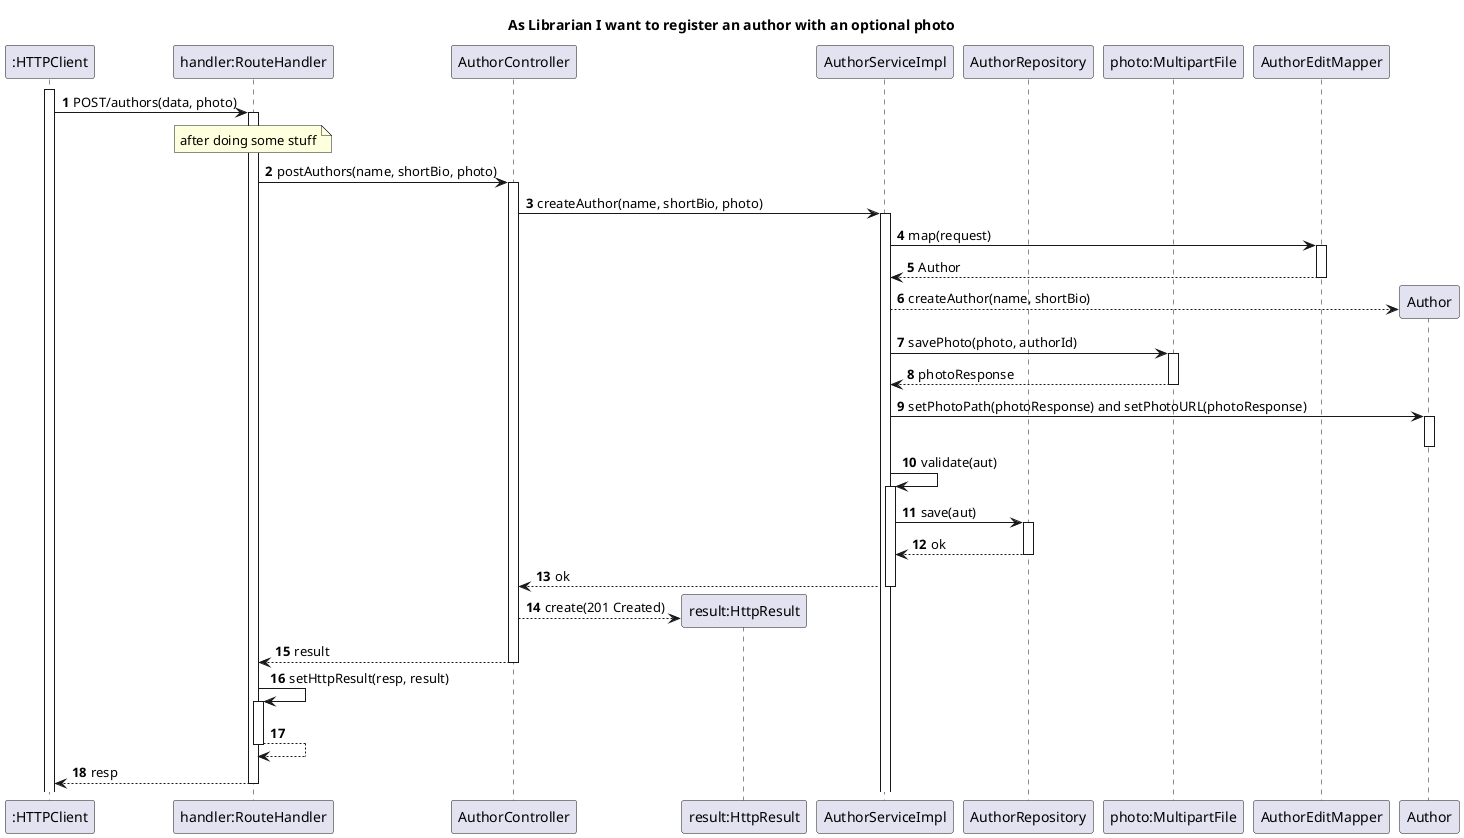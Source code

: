 @startuml
title "As Librarian I want to register an author with an optional photo"
autoactivate on
autonumber

participant ":HTTPClient" as HTTPClient
participant "handler:RouteHandler" as System
participant "AuthorController" as Ctrl
participant "result:HttpResult" as Result
participant "AuthorServiceImpl" as ServiceImpl
participant "AuthorRepository" as Repo

participant "photo:MultipartFile" as Photo
participant "AuthorEditMapper" as Mapper
participant "Author" as Aut

activate HTTPClient

HTTPClient -> System: POST/authors(data, photo)
note over System: after doing some stuff
System -> Ctrl: postAuthors(name, shortBio, photo)
Ctrl -> ServiceImpl: createAuthor(name, shortBio, photo)
ServiceImpl -> Mapper: map(request)
Mapper --> ServiceImpl: Author
ServiceImpl --> Aut**: createAuthor(name, shortBio)
ServiceImpl -> Photo: savePhoto(photo, authorId)
Photo --> ServiceImpl: photoResponse
ServiceImpl -> Aut: setPhotoPath(photoResponse) and setPhotoURL(photoResponse)
deactivate Aut
ServiceImpl -> ServiceImpl : validate(aut)
ServiceImpl -> Repo: save(aut)
Repo --> ServiceImpl : ok
ServiceImpl --> Ctrl: ok
Ctrl --> Result**: create(201 Created)
Ctrl --> System: result
System -> System: setHttpResult(resp, result)
System --> System:
System --> HTTPClient: resp
@enduml
